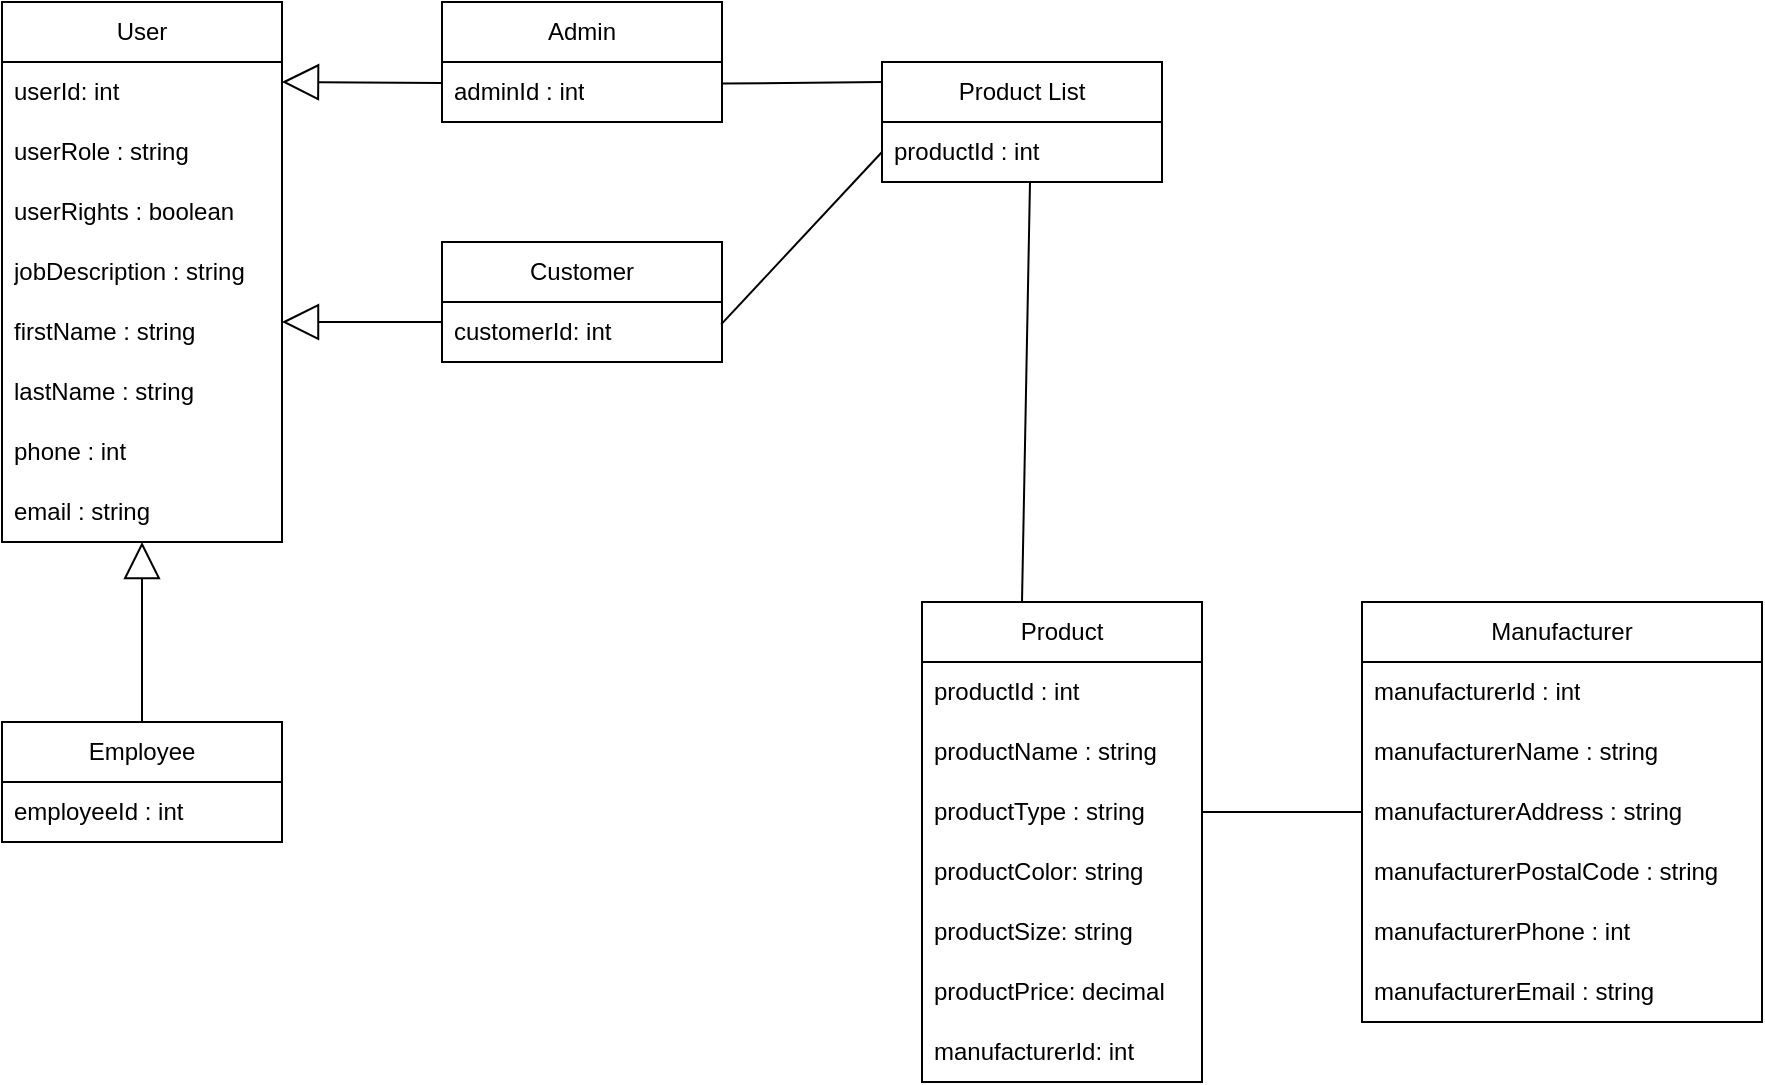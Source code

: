 <mxfile version="24.7.17">
  <diagram name="Sivu-1" id="-S-mADZjhjteVjpjzXOF">
    <mxGraphModel dx="2117" dy="621" grid="1" gridSize="10" guides="1" tooltips="1" connect="1" arrows="1" fold="1" page="1" pageScale="1" pageWidth="827" pageHeight="1169" math="0" shadow="0">
      <root>
        <mxCell id="0" />
        <mxCell id="1" parent="0" />
        <mxCell id="S8VI2dAviK8CxxRnbFVJ-2" value="Product" style="swimlane;fontStyle=0;childLayout=stackLayout;horizontal=1;startSize=30;horizontalStack=0;resizeParent=1;resizeParentMax=0;resizeLast=0;collapsible=1;marginBottom=0;whiteSpace=wrap;html=1;" vertex="1" parent="1">
          <mxGeometry x="360" y="500" width="140" height="240" as="geometry" />
        </mxCell>
        <mxCell id="S8VI2dAviK8CxxRnbFVJ-21" value="productId : int" style="text;strokeColor=none;fillColor=none;align=left;verticalAlign=middle;spacingLeft=4;spacingRight=4;overflow=hidden;points=[[0,0.5],[1,0.5]];portConstraint=eastwest;rotatable=0;whiteSpace=wrap;html=1;" vertex="1" parent="S8VI2dAviK8CxxRnbFVJ-2">
          <mxGeometry y="30" width="140" height="30" as="geometry" />
        </mxCell>
        <mxCell id="S8VI2dAviK8CxxRnbFVJ-4" value="productName : string" style="text;strokeColor=none;fillColor=none;align=left;verticalAlign=middle;spacingLeft=4;spacingRight=4;overflow=hidden;points=[[0,0.5],[1,0.5]];portConstraint=eastwest;rotatable=0;whiteSpace=wrap;html=1;" vertex="1" parent="S8VI2dAviK8CxxRnbFVJ-2">
          <mxGeometry y="60" width="140" height="30" as="geometry" />
        </mxCell>
        <mxCell id="S8VI2dAviK8CxxRnbFVJ-5" value="productType : string" style="text;strokeColor=none;fillColor=none;align=left;verticalAlign=middle;spacingLeft=4;spacingRight=4;overflow=hidden;points=[[0,0.5],[1,0.5]];portConstraint=eastwest;rotatable=0;whiteSpace=wrap;html=1;" vertex="1" parent="S8VI2dAviK8CxxRnbFVJ-2">
          <mxGeometry y="90" width="140" height="30" as="geometry" />
        </mxCell>
        <mxCell id="S8VI2dAviK8CxxRnbFVJ-7" value="productColor: string" style="text;strokeColor=none;fillColor=none;align=left;verticalAlign=middle;spacingLeft=4;spacingRight=4;overflow=hidden;points=[[0,0.5],[1,0.5]];portConstraint=eastwest;rotatable=0;whiteSpace=wrap;html=1;" vertex="1" parent="S8VI2dAviK8CxxRnbFVJ-2">
          <mxGeometry y="120" width="140" height="30" as="geometry" />
        </mxCell>
        <mxCell id="S8VI2dAviK8CxxRnbFVJ-10" value="productSize: string" style="text;strokeColor=none;fillColor=none;align=left;verticalAlign=middle;spacingLeft=4;spacingRight=4;overflow=hidden;points=[[0,0.5],[1,0.5]];portConstraint=eastwest;rotatable=0;whiteSpace=wrap;html=1;" vertex="1" parent="S8VI2dAviK8CxxRnbFVJ-2">
          <mxGeometry y="150" width="140" height="30" as="geometry" />
        </mxCell>
        <mxCell id="S8VI2dAviK8CxxRnbFVJ-11" value="productPrice: decimal" style="text;strokeColor=none;fillColor=none;align=left;verticalAlign=middle;spacingLeft=4;spacingRight=4;overflow=hidden;points=[[0,0.5],[1,0.5]];portConstraint=eastwest;rotatable=0;whiteSpace=wrap;html=1;" vertex="1" parent="S8VI2dAviK8CxxRnbFVJ-2">
          <mxGeometry y="180" width="140" height="30" as="geometry" />
        </mxCell>
        <mxCell id="S8VI2dAviK8CxxRnbFVJ-8" value="manufacturerId: int" style="text;strokeColor=none;fillColor=none;align=left;verticalAlign=middle;spacingLeft=4;spacingRight=4;overflow=hidden;points=[[0,0.5],[1,0.5]];portConstraint=eastwest;rotatable=0;whiteSpace=wrap;html=1;" vertex="1" parent="S8VI2dAviK8CxxRnbFVJ-2">
          <mxGeometry y="210" width="140" height="30" as="geometry" />
        </mxCell>
        <mxCell id="S8VI2dAviK8CxxRnbFVJ-12" value="Manufacturer" style="swimlane;fontStyle=0;childLayout=stackLayout;horizontal=1;startSize=30;horizontalStack=0;resizeParent=1;resizeParentMax=0;resizeLast=0;collapsible=1;marginBottom=0;whiteSpace=wrap;html=1;" vertex="1" parent="1">
          <mxGeometry x="580" y="500" width="200" height="210" as="geometry" />
        </mxCell>
        <mxCell id="S8VI2dAviK8CxxRnbFVJ-13" value="manufacturerId : int" style="text;strokeColor=none;fillColor=none;align=left;verticalAlign=middle;spacingLeft=4;spacingRight=4;overflow=hidden;points=[[0,0.5],[1,0.5]];portConstraint=eastwest;rotatable=0;whiteSpace=wrap;html=1;" vertex="1" parent="S8VI2dAviK8CxxRnbFVJ-12">
          <mxGeometry y="30" width="200" height="30" as="geometry" />
        </mxCell>
        <mxCell id="S8VI2dAviK8CxxRnbFVJ-15" value="manufacturerName : string" style="text;strokeColor=none;fillColor=none;align=left;verticalAlign=middle;spacingLeft=4;spacingRight=4;overflow=hidden;points=[[0,0.5],[1,0.5]];portConstraint=eastwest;rotatable=0;whiteSpace=wrap;html=1;" vertex="1" parent="S8VI2dAviK8CxxRnbFVJ-12">
          <mxGeometry y="60" width="200" height="30" as="geometry" />
        </mxCell>
        <mxCell id="S8VI2dAviK8CxxRnbFVJ-27" value="manufacturerAddress : string" style="text;strokeColor=none;fillColor=none;align=left;verticalAlign=middle;spacingLeft=4;spacingRight=4;overflow=hidden;points=[[0,0.5],[1,0.5]];portConstraint=eastwest;rotatable=0;whiteSpace=wrap;html=1;" vertex="1" parent="S8VI2dAviK8CxxRnbFVJ-12">
          <mxGeometry y="90" width="200" height="30" as="geometry" />
        </mxCell>
        <mxCell id="S8VI2dAviK8CxxRnbFVJ-32" value="manufacturerPostalCode : string" style="text;strokeColor=none;fillColor=none;align=left;verticalAlign=middle;spacingLeft=4;spacingRight=4;overflow=hidden;points=[[0,0.5],[1,0.5]];portConstraint=eastwest;rotatable=0;whiteSpace=wrap;html=1;" vertex="1" parent="S8VI2dAviK8CxxRnbFVJ-12">
          <mxGeometry y="120" width="200" height="30" as="geometry" />
        </mxCell>
        <mxCell id="S8VI2dAviK8CxxRnbFVJ-33" value="manufacturerPhone : int" style="text;strokeColor=none;fillColor=none;align=left;verticalAlign=middle;spacingLeft=4;spacingRight=4;overflow=hidden;points=[[0,0.5],[1,0.5]];portConstraint=eastwest;rotatable=0;whiteSpace=wrap;html=1;" vertex="1" parent="S8VI2dAviK8CxxRnbFVJ-12">
          <mxGeometry y="150" width="200" height="30" as="geometry" />
        </mxCell>
        <mxCell id="S8VI2dAviK8CxxRnbFVJ-34" value="manufacturerEmail : string" style="text;strokeColor=none;fillColor=none;align=left;verticalAlign=middle;spacingLeft=4;spacingRight=4;overflow=hidden;points=[[0,0.5],[1,0.5]];portConstraint=eastwest;rotatable=0;whiteSpace=wrap;html=1;" vertex="1" parent="S8VI2dAviK8CxxRnbFVJ-12">
          <mxGeometry y="180" width="200" height="30" as="geometry" />
        </mxCell>
        <mxCell id="S8VI2dAviK8CxxRnbFVJ-35" value="" style="endArrow=none;html=1;rounded=0;exitX=1;exitY=0.5;exitDx=0;exitDy=0;entryX=0;entryY=0.5;entryDx=0;entryDy=0;" edge="1" parent="1" source="S8VI2dAviK8CxxRnbFVJ-5" target="S8VI2dAviK8CxxRnbFVJ-27">
          <mxGeometry width="50" height="50" relative="1" as="geometry">
            <mxPoint x="480" y="310" as="sourcePoint" />
            <mxPoint x="530" y="260" as="targetPoint" />
          </mxGeometry>
        </mxCell>
        <mxCell id="S8VI2dAviK8CxxRnbFVJ-36" value="Admin" style="swimlane;fontStyle=0;childLayout=stackLayout;horizontal=1;startSize=30;horizontalStack=0;resizeParent=1;resizeParentMax=0;resizeLast=0;collapsible=1;marginBottom=0;whiteSpace=wrap;html=1;" vertex="1" parent="1">
          <mxGeometry x="120" y="200" width="140" height="60" as="geometry" />
        </mxCell>
        <mxCell id="S8VI2dAviK8CxxRnbFVJ-37" value="adminId : int" style="text;strokeColor=none;fillColor=none;align=left;verticalAlign=middle;spacingLeft=4;spacingRight=4;overflow=hidden;points=[[0,0.5],[1,0.5]];portConstraint=eastwest;rotatable=0;whiteSpace=wrap;html=1;" vertex="1" parent="S8VI2dAviK8CxxRnbFVJ-36">
          <mxGeometry y="30" width="140" height="30" as="geometry" />
        </mxCell>
        <mxCell id="S8VI2dAviK8CxxRnbFVJ-40" value="Customer" style="swimlane;fontStyle=0;childLayout=stackLayout;horizontal=1;startSize=30;horizontalStack=0;resizeParent=1;resizeParentMax=0;resizeLast=0;collapsible=1;marginBottom=0;whiteSpace=wrap;html=1;" vertex="1" parent="1">
          <mxGeometry x="120" y="320" width="140" height="60" as="geometry" />
        </mxCell>
        <mxCell id="S8VI2dAviK8CxxRnbFVJ-41" value="customerId: int" style="text;strokeColor=none;fillColor=none;align=left;verticalAlign=middle;spacingLeft=4;spacingRight=4;overflow=hidden;points=[[0,0.5],[1,0.5]];portConstraint=eastwest;rotatable=0;whiteSpace=wrap;html=1;" vertex="1" parent="S8VI2dAviK8CxxRnbFVJ-40">
          <mxGeometry y="30" width="140" height="30" as="geometry" />
        </mxCell>
        <mxCell id="S8VI2dAviK8CxxRnbFVJ-42" value="" style="endArrow=none;html=1;rounded=0;exitX=0.974;exitY=0.12;exitDx=0;exitDy=0;exitPerimeter=0;entryX=0;entryY=0.5;entryDx=0;entryDy=0;" edge="1" parent="1" target="S8VI2dAviK8CxxRnbFVJ-64">
          <mxGeometry width="50" height="50" relative="1" as="geometry">
            <mxPoint x="259.58" y="361.19" as="sourcePoint" />
            <mxPoint x="342.24" y="296.39" as="targetPoint" />
          </mxGeometry>
        </mxCell>
        <mxCell id="S8VI2dAviK8CxxRnbFVJ-43" value="" style="endArrow=none;html=1;rounded=0;exitX=0.974;exitY=0.12;exitDx=0;exitDy=0;exitPerimeter=0;entryX=0.003;entryY=0.987;entryDx=0;entryDy=0;entryPerimeter=0;" edge="1" parent="1">
          <mxGeometry width="50" height="50" relative="1" as="geometry">
            <mxPoint x="260.0" y="240.8" as="sourcePoint" />
            <mxPoint x="340" y="240" as="targetPoint" />
          </mxGeometry>
        </mxCell>
        <mxCell id="S8VI2dAviK8CxxRnbFVJ-44" value="User" style="swimlane;fontStyle=0;childLayout=stackLayout;horizontal=1;startSize=30;horizontalStack=0;resizeParent=1;resizeParentMax=0;resizeLast=0;collapsible=1;marginBottom=0;whiteSpace=wrap;html=1;" vertex="1" parent="1">
          <mxGeometry x="-100" y="200" width="140" height="270" as="geometry" />
        </mxCell>
        <mxCell id="S8VI2dAviK8CxxRnbFVJ-45" value="userId: int" style="text;strokeColor=none;fillColor=none;align=left;verticalAlign=middle;spacingLeft=4;spacingRight=4;overflow=hidden;points=[[0,0.5],[1,0.5]];portConstraint=eastwest;rotatable=0;whiteSpace=wrap;html=1;" vertex="1" parent="S8VI2dAviK8CxxRnbFVJ-44">
          <mxGeometry y="30" width="140" height="30" as="geometry" />
        </mxCell>
        <mxCell id="S8VI2dAviK8CxxRnbFVJ-46" value="userRole : string" style="text;strokeColor=none;fillColor=none;align=left;verticalAlign=middle;spacingLeft=4;spacingRight=4;overflow=hidden;points=[[0,0.5],[1,0.5]];portConstraint=eastwest;rotatable=0;whiteSpace=wrap;html=1;" vertex="1" parent="S8VI2dAviK8CxxRnbFVJ-44">
          <mxGeometry y="60" width="140" height="30" as="geometry" />
        </mxCell>
        <mxCell id="S8VI2dAviK8CxxRnbFVJ-47" value="userRights : boolean" style="text;strokeColor=none;fillColor=none;align=left;verticalAlign=middle;spacingLeft=4;spacingRight=4;overflow=hidden;points=[[0,0.5],[1,0.5]];portConstraint=eastwest;rotatable=0;whiteSpace=wrap;html=1;" vertex="1" parent="S8VI2dAviK8CxxRnbFVJ-44">
          <mxGeometry y="90" width="140" height="30" as="geometry" />
        </mxCell>
        <mxCell id="S8VI2dAviK8CxxRnbFVJ-49" value="jobDescription : string" style="text;strokeColor=none;fillColor=none;align=left;verticalAlign=middle;spacingLeft=4;spacingRight=4;overflow=hidden;points=[[0,0.5],[1,0.5]];portConstraint=eastwest;rotatable=0;whiteSpace=wrap;html=1;" vertex="1" parent="S8VI2dAviK8CxxRnbFVJ-44">
          <mxGeometry y="120" width="140" height="30" as="geometry" />
        </mxCell>
        <mxCell id="S8VI2dAviK8CxxRnbFVJ-50" value="firstName : string" style="text;strokeColor=none;fillColor=none;align=left;verticalAlign=middle;spacingLeft=4;spacingRight=4;overflow=hidden;points=[[0,0.5],[1,0.5]];portConstraint=eastwest;rotatable=0;whiteSpace=wrap;html=1;" vertex="1" parent="S8VI2dAviK8CxxRnbFVJ-44">
          <mxGeometry y="150" width="140" height="30" as="geometry" />
        </mxCell>
        <mxCell id="S8VI2dAviK8CxxRnbFVJ-51" value="lastName : string" style="text;strokeColor=none;fillColor=none;align=left;verticalAlign=middle;spacingLeft=4;spacingRight=4;overflow=hidden;points=[[0,0.5],[1,0.5]];portConstraint=eastwest;rotatable=0;whiteSpace=wrap;html=1;" vertex="1" parent="S8VI2dAviK8CxxRnbFVJ-44">
          <mxGeometry y="180" width="140" height="30" as="geometry" />
        </mxCell>
        <mxCell id="S8VI2dAviK8CxxRnbFVJ-52" value="phone : int" style="text;strokeColor=none;fillColor=none;align=left;verticalAlign=middle;spacingLeft=4;spacingRight=4;overflow=hidden;points=[[0,0.5],[1,0.5]];portConstraint=eastwest;rotatable=0;whiteSpace=wrap;html=1;" vertex="1" parent="S8VI2dAviK8CxxRnbFVJ-44">
          <mxGeometry y="210" width="140" height="30" as="geometry" />
        </mxCell>
        <mxCell id="S8VI2dAviK8CxxRnbFVJ-53" value="email : string" style="text;strokeColor=none;fillColor=none;align=left;verticalAlign=middle;spacingLeft=4;spacingRight=4;overflow=hidden;points=[[0,0.5],[1,0.5]];portConstraint=eastwest;rotatable=0;whiteSpace=wrap;html=1;" vertex="1" parent="S8VI2dAviK8CxxRnbFVJ-44">
          <mxGeometry y="240" width="140" height="30" as="geometry" />
        </mxCell>
        <mxCell id="S8VI2dAviK8CxxRnbFVJ-54" value="" style="endArrow=block;endSize=16;endFill=0;html=1;rounded=0;exitX=0;exitY=0.5;exitDx=0;exitDy=0;" edge="1" parent="1">
          <mxGeometry width="160" relative="1" as="geometry">
            <mxPoint x="120" y="240.5" as="sourcePoint" />
            <mxPoint x="40" y="240.0" as="targetPoint" />
          </mxGeometry>
        </mxCell>
        <mxCell id="S8VI2dAviK8CxxRnbFVJ-55" value="" style="endArrow=block;endSize=16;endFill=0;html=1;rounded=0;" edge="1" parent="1">
          <mxGeometry width="160" relative="1" as="geometry">
            <mxPoint x="120" y="360" as="sourcePoint" />
            <mxPoint x="40" y="360" as="targetPoint" />
          </mxGeometry>
        </mxCell>
        <mxCell id="S8VI2dAviK8CxxRnbFVJ-58" value="Employee" style="swimlane;fontStyle=0;childLayout=stackLayout;horizontal=1;startSize=30;horizontalStack=0;resizeParent=1;resizeParentMax=0;resizeLast=0;collapsible=1;marginBottom=0;whiteSpace=wrap;html=1;" vertex="1" parent="1">
          <mxGeometry x="-100" y="560" width="140" height="60" as="geometry" />
        </mxCell>
        <mxCell id="S8VI2dAviK8CxxRnbFVJ-59" value="employeeId : int" style="text;strokeColor=none;fillColor=none;align=left;verticalAlign=middle;spacingLeft=4;spacingRight=4;overflow=hidden;points=[[0,0.5],[1,0.5]];portConstraint=eastwest;rotatable=0;whiteSpace=wrap;html=1;" vertex="1" parent="S8VI2dAviK8CxxRnbFVJ-58">
          <mxGeometry y="30" width="140" height="30" as="geometry" />
        </mxCell>
        <mxCell id="S8VI2dAviK8CxxRnbFVJ-62" value="" style="endArrow=block;endSize=16;endFill=0;html=1;rounded=0;exitX=0.5;exitY=0;exitDx=0;exitDy=0;" edge="1" parent="1" source="S8VI2dAviK8CxxRnbFVJ-58" target="S8VI2dAviK8CxxRnbFVJ-53">
          <mxGeometry width="160" relative="1" as="geometry">
            <mxPoint x="-30" y="557" as="sourcePoint" />
            <mxPoint x="-60" y="500" as="targetPoint" />
          </mxGeometry>
        </mxCell>
        <mxCell id="S8VI2dAviK8CxxRnbFVJ-63" value="Product List" style="swimlane;fontStyle=0;childLayout=stackLayout;horizontal=1;startSize=30;horizontalStack=0;resizeParent=1;resizeParentMax=0;resizeLast=0;collapsible=1;marginBottom=0;whiteSpace=wrap;html=1;" vertex="1" parent="1">
          <mxGeometry x="340" y="230" width="140" height="60" as="geometry" />
        </mxCell>
        <mxCell id="S8VI2dAviK8CxxRnbFVJ-64" value="productId : int" style="text;strokeColor=none;fillColor=none;align=left;verticalAlign=middle;spacingLeft=4;spacingRight=4;overflow=hidden;points=[[0,0.5],[1,0.5]];portConstraint=eastwest;rotatable=0;whiteSpace=wrap;html=1;" vertex="1" parent="S8VI2dAviK8CxxRnbFVJ-63">
          <mxGeometry y="30" width="140" height="30" as="geometry" />
        </mxCell>
        <mxCell id="S8VI2dAviK8CxxRnbFVJ-67" value="" style="endArrow=none;html=1;rounded=0;" edge="1" parent="1">
          <mxGeometry width="50" height="50" relative="1" as="geometry">
            <mxPoint x="410" y="500" as="sourcePoint" />
            <mxPoint x="414" y="290" as="targetPoint" />
          </mxGeometry>
        </mxCell>
      </root>
    </mxGraphModel>
  </diagram>
</mxfile>
